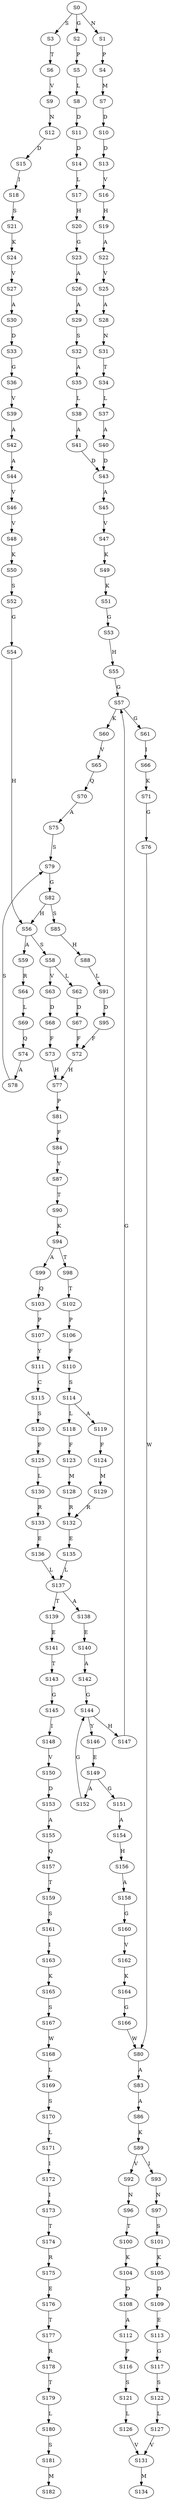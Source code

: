 strict digraph  {
	S0 -> S1 [ label = N ];
	S0 -> S2 [ label = G ];
	S0 -> S3 [ label = S ];
	S1 -> S4 [ label = P ];
	S2 -> S5 [ label = P ];
	S3 -> S6 [ label = T ];
	S4 -> S7 [ label = M ];
	S5 -> S8 [ label = L ];
	S6 -> S9 [ label = V ];
	S7 -> S10 [ label = D ];
	S8 -> S11 [ label = D ];
	S9 -> S12 [ label = N ];
	S10 -> S13 [ label = D ];
	S11 -> S14 [ label = D ];
	S12 -> S15 [ label = D ];
	S13 -> S16 [ label = V ];
	S14 -> S17 [ label = L ];
	S15 -> S18 [ label = I ];
	S16 -> S19 [ label = H ];
	S17 -> S20 [ label = H ];
	S18 -> S21 [ label = S ];
	S19 -> S22 [ label = A ];
	S20 -> S23 [ label = G ];
	S21 -> S24 [ label = K ];
	S22 -> S25 [ label = V ];
	S23 -> S26 [ label = A ];
	S24 -> S27 [ label = V ];
	S25 -> S28 [ label = A ];
	S26 -> S29 [ label = A ];
	S27 -> S30 [ label = A ];
	S28 -> S31 [ label = N ];
	S29 -> S32 [ label = S ];
	S30 -> S33 [ label = D ];
	S31 -> S34 [ label = T ];
	S32 -> S35 [ label = A ];
	S33 -> S36 [ label = G ];
	S34 -> S37 [ label = L ];
	S35 -> S38 [ label = L ];
	S36 -> S39 [ label = V ];
	S37 -> S40 [ label = A ];
	S38 -> S41 [ label = A ];
	S39 -> S42 [ label = A ];
	S40 -> S43 [ label = D ];
	S41 -> S43 [ label = D ];
	S42 -> S44 [ label = A ];
	S43 -> S45 [ label = A ];
	S44 -> S46 [ label = V ];
	S45 -> S47 [ label = V ];
	S46 -> S48 [ label = V ];
	S47 -> S49 [ label = K ];
	S48 -> S50 [ label = K ];
	S49 -> S51 [ label = K ];
	S50 -> S52 [ label = S ];
	S51 -> S53 [ label = G ];
	S52 -> S54 [ label = G ];
	S53 -> S55 [ label = H ];
	S54 -> S56 [ label = H ];
	S55 -> S57 [ label = G ];
	S56 -> S58 [ label = S ];
	S56 -> S59 [ label = A ];
	S57 -> S60 [ label = K ];
	S57 -> S61 [ label = G ];
	S58 -> S62 [ label = L ];
	S58 -> S63 [ label = V ];
	S59 -> S64 [ label = R ];
	S60 -> S65 [ label = V ];
	S61 -> S66 [ label = I ];
	S62 -> S67 [ label = D ];
	S63 -> S68 [ label = D ];
	S64 -> S69 [ label = L ];
	S65 -> S70 [ label = Q ];
	S66 -> S71 [ label = K ];
	S67 -> S72 [ label = F ];
	S68 -> S73 [ label = F ];
	S69 -> S74 [ label = Q ];
	S70 -> S75 [ label = A ];
	S71 -> S76 [ label = G ];
	S72 -> S77 [ label = H ];
	S73 -> S77 [ label = H ];
	S74 -> S78 [ label = A ];
	S75 -> S79 [ label = S ];
	S76 -> S80 [ label = W ];
	S77 -> S81 [ label = P ];
	S78 -> S79 [ label = S ];
	S79 -> S82 [ label = G ];
	S80 -> S83 [ label = A ];
	S81 -> S84 [ label = F ];
	S82 -> S56 [ label = H ];
	S82 -> S85 [ label = S ];
	S83 -> S86 [ label = A ];
	S84 -> S87 [ label = Y ];
	S85 -> S88 [ label = H ];
	S86 -> S89 [ label = K ];
	S87 -> S90 [ label = T ];
	S88 -> S91 [ label = L ];
	S89 -> S92 [ label = V ];
	S89 -> S93 [ label = I ];
	S90 -> S94 [ label = K ];
	S91 -> S95 [ label = D ];
	S92 -> S96 [ label = N ];
	S93 -> S97 [ label = N ];
	S94 -> S98 [ label = T ];
	S94 -> S99 [ label = A ];
	S95 -> S72 [ label = F ];
	S96 -> S100 [ label = T ];
	S97 -> S101 [ label = S ];
	S98 -> S102 [ label = T ];
	S99 -> S103 [ label = Q ];
	S100 -> S104 [ label = K ];
	S101 -> S105 [ label = K ];
	S102 -> S106 [ label = P ];
	S103 -> S107 [ label = P ];
	S104 -> S108 [ label = D ];
	S105 -> S109 [ label = D ];
	S106 -> S110 [ label = F ];
	S107 -> S111 [ label = Y ];
	S108 -> S112 [ label = A ];
	S109 -> S113 [ label = E ];
	S110 -> S114 [ label = S ];
	S111 -> S115 [ label = C ];
	S112 -> S116 [ label = P ];
	S113 -> S117 [ label = G ];
	S114 -> S118 [ label = L ];
	S114 -> S119 [ label = A ];
	S115 -> S120 [ label = S ];
	S116 -> S121 [ label = S ];
	S117 -> S122 [ label = S ];
	S118 -> S123 [ label = F ];
	S119 -> S124 [ label = F ];
	S120 -> S125 [ label = F ];
	S121 -> S126 [ label = L ];
	S122 -> S127 [ label = L ];
	S123 -> S128 [ label = M ];
	S124 -> S129 [ label = M ];
	S125 -> S130 [ label = L ];
	S126 -> S131 [ label = V ];
	S127 -> S131 [ label = V ];
	S128 -> S132 [ label = R ];
	S129 -> S132 [ label = R ];
	S130 -> S133 [ label = R ];
	S131 -> S134 [ label = M ];
	S132 -> S135 [ label = E ];
	S133 -> S136 [ label = E ];
	S135 -> S137 [ label = L ];
	S136 -> S137 [ label = L ];
	S137 -> S138 [ label = A ];
	S137 -> S139 [ label = T ];
	S138 -> S140 [ label = E ];
	S139 -> S141 [ label = E ];
	S140 -> S142 [ label = A ];
	S141 -> S143 [ label = T ];
	S142 -> S144 [ label = G ];
	S143 -> S145 [ label = G ];
	S144 -> S146 [ label = Y ];
	S144 -> S147 [ label = H ];
	S145 -> S148 [ label = I ];
	S146 -> S149 [ label = E ];
	S147 -> S57 [ label = G ];
	S148 -> S150 [ label = V ];
	S149 -> S151 [ label = G ];
	S149 -> S152 [ label = A ];
	S150 -> S153 [ label = D ];
	S151 -> S154 [ label = A ];
	S152 -> S144 [ label = G ];
	S153 -> S155 [ label = A ];
	S154 -> S156 [ label = H ];
	S155 -> S157 [ label = Q ];
	S156 -> S158 [ label = A ];
	S157 -> S159 [ label = T ];
	S158 -> S160 [ label = G ];
	S159 -> S161 [ label = S ];
	S160 -> S162 [ label = V ];
	S161 -> S163 [ label = I ];
	S162 -> S164 [ label = K ];
	S163 -> S165 [ label = K ];
	S164 -> S166 [ label = G ];
	S165 -> S167 [ label = S ];
	S166 -> S80 [ label = W ];
	S167 -> S168 [ label = W ];
	S168 -> S169 [ label = L ];
	S169 -> S170 [ label = S ];
	S170 -> S171 [ label = L ];
	S171 -> S172 [ label = I ];
	S172 -> S173 [ label = I ];
	S173 -> S174 [ label = T ];
	S174 -> S175 [ label = R ];
	S175 -> S176 [ label = E ];
	S176 -> S177 [ label = T ];
	S177 -> S178 [ label = R ];
	S178 -> S179 [ label = T ];
	S179 -> S180 [ label = L ];
	S180 -> S181 [ label = S ];
	S181 -> S182 [ label = M ];
}
